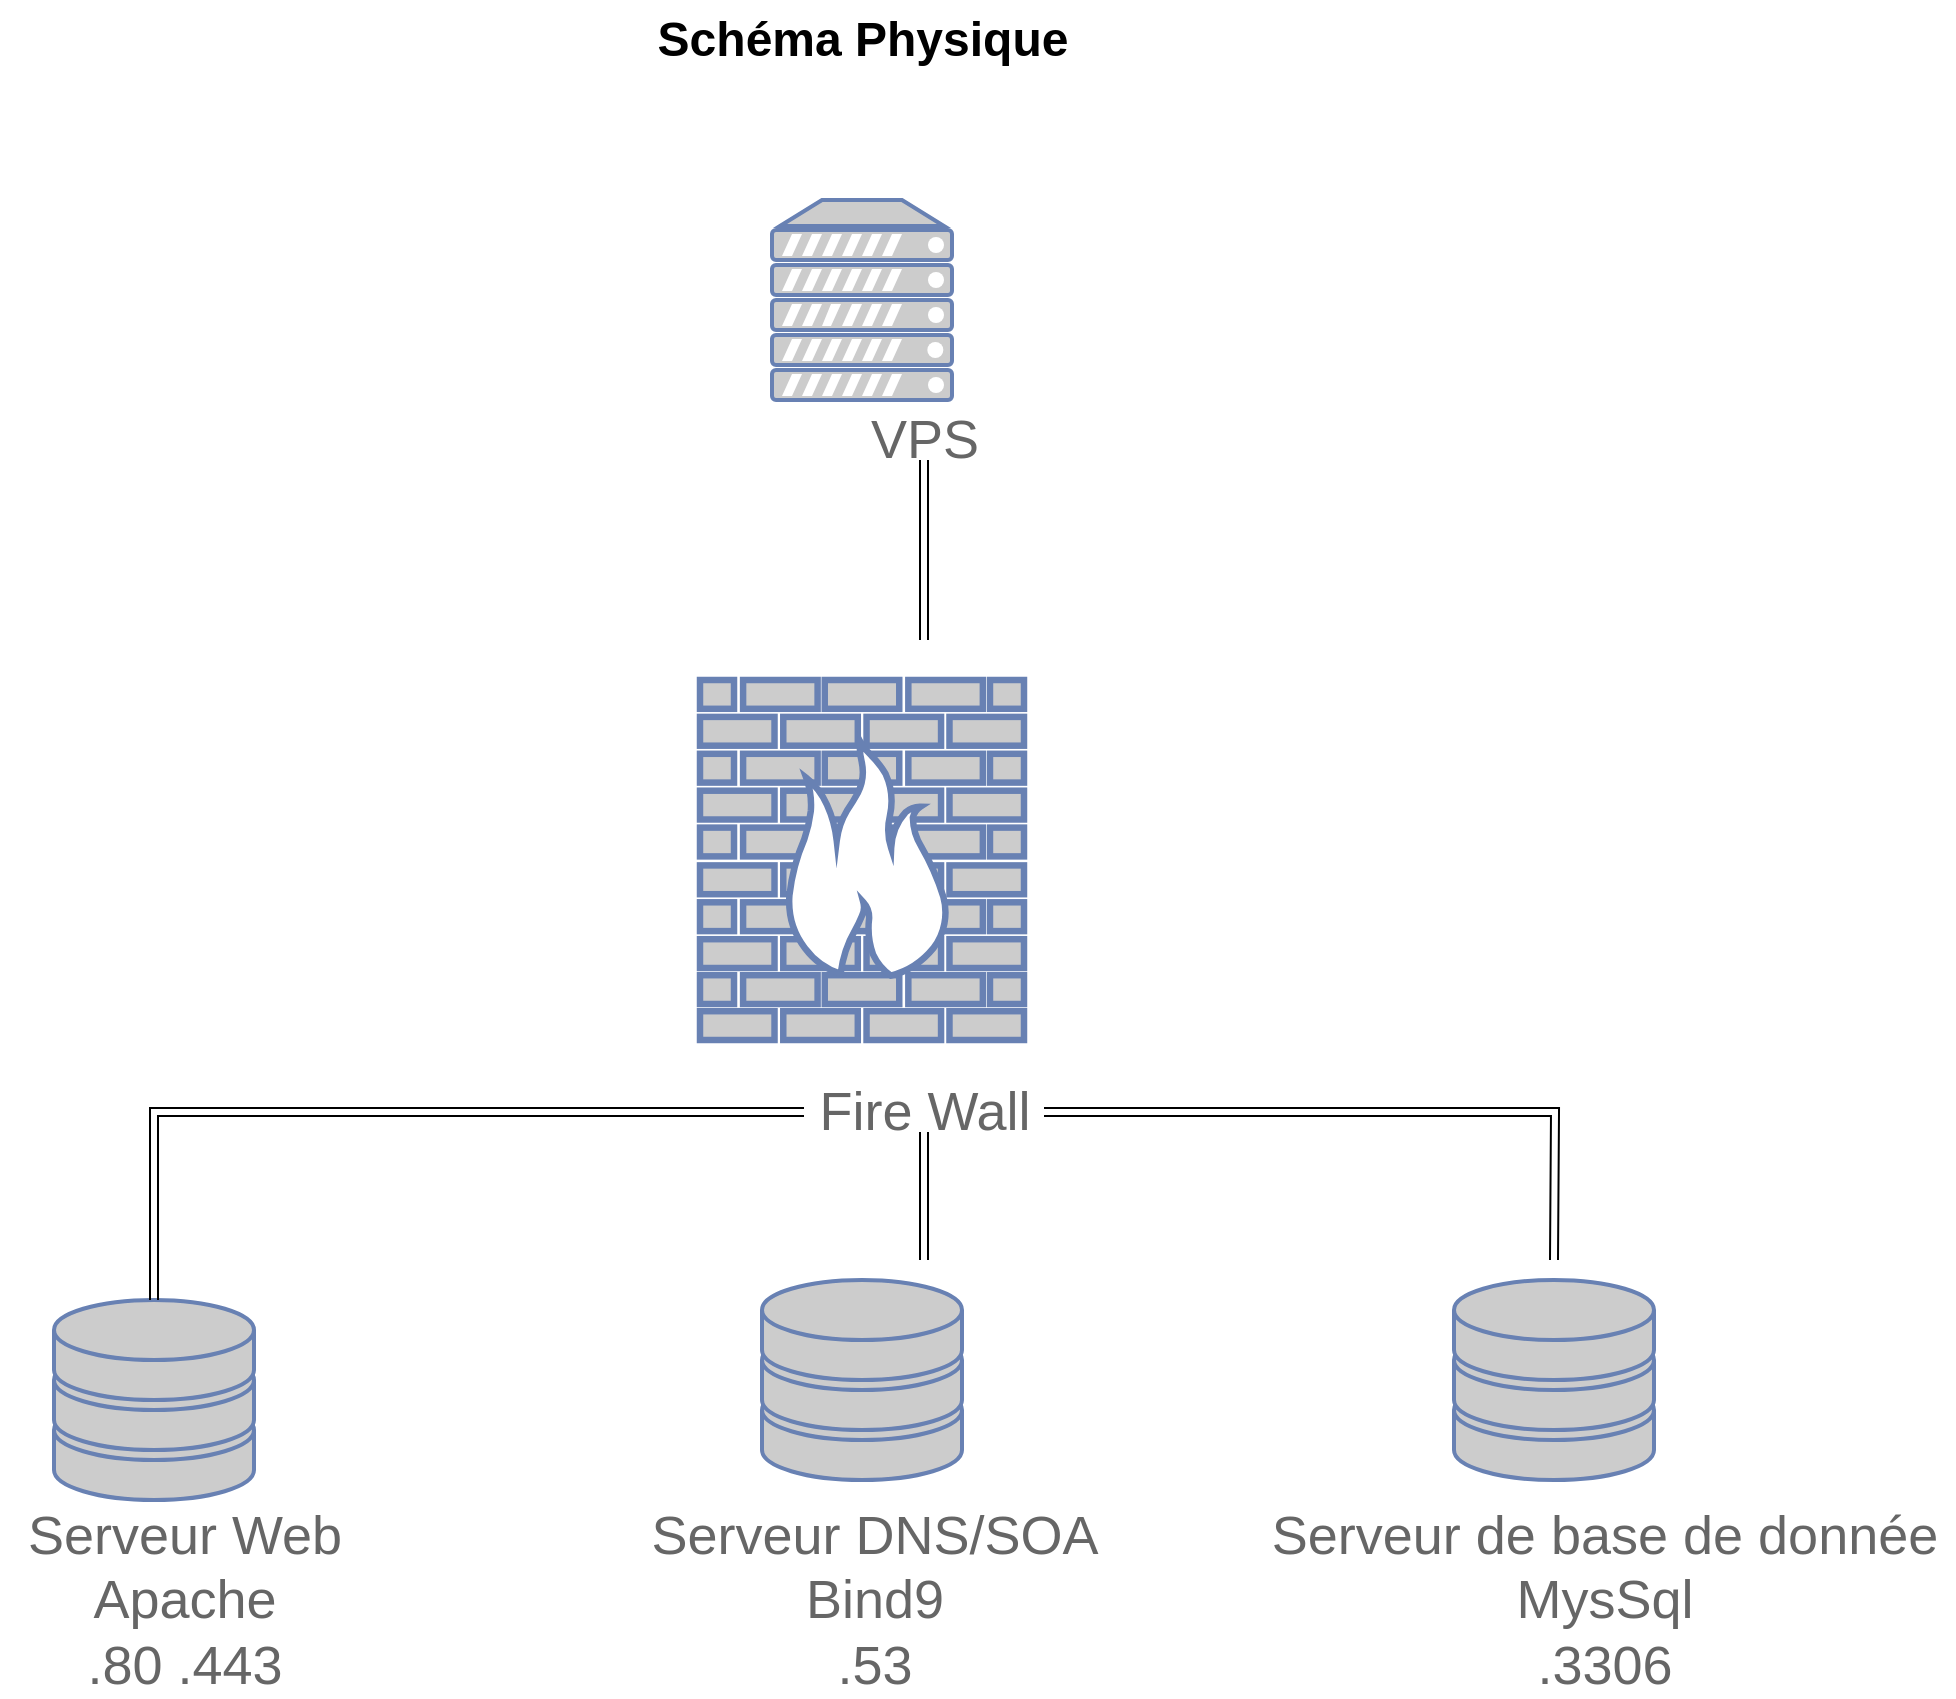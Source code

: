 <mxfile version="12.8.4" type="device"><diagram name="Page-1" id="e3a06f82-3646-2815-327d-82caf3d4e204"><mxGraphModel dx="2352" dy="1528" grid="1" gridSize="10" guides="1" tooltips="1" connect="1" arrows="1" fold="1" page="1" pageScale="1.5" pageWidth="1169" pageHeight="826" background="none" math="0" shadow="0"><root><mxCell id="0" style=";html=1;"/><mxCell id="1" style=";html=1;" parent="0"/><mxCell id="6a7d8f32e03d9370-62" value="Schéma Physique" style="text;strokeColor=none;fillColor=none;html=1;fontSize=24;fontStyle=1;verticalAlign=middle;align=center;" parent="1" vertex="1"><mxGeometry x="423.5" y="130" width="861" height="40" as="geometry"/></mxCell><mxCell id="CLFpHKBw1dhiwHM7FN5G-11" value="" style="fontColor=#0066CC;verticalAlign=top;verticalLabelPosition=bottom;labelPosition=center;align=center;html=1;outlineConnect=0;fillColor=#CCCCCC;strokeColor=#6881B3;gradientColor=none;gradientDirection=north;strokeWidth=2;shape=mxgraph.networks.firewall;" vertex="1" parent="1"><mxGeometry x="773" y="470" width="162" height="180" as="geometry"/></mxCell><mxCell id="CLFpHKBw1dhiwHM7FN5G-13" value="" style="fontColor=#0066CC;verticalAlign=top;verticalLabelPosition=bottom;labelPosition=center;align=center;html=1;outlineConnect=0;fillColor=#CCCCCC;strokeColor=#6881B3;gradientColor=none;gradientDirection=north;strokeWidth=2;shape=mxgraph.networks.storage;" vertex="1" parent="1"><mxGeometry x="450" y="780" width="100" height="100" as="geometry"/></mxCell><mxCell id="CLFpHKBw1dhiwHM7FN5G-14" value="" style="fontColor=#0066CC;verticalAlign=top;verticalLabelPosition=bottom;labelPosition=center;align=center;html=1;outlineConnect=0;fillColor=#CCCCCC;strokeColor=#6881B3;gradientColor=none;gradientDirection=north;strokeWidth=2;shape=mxgraph.networks.storage;" vertex="1" parent="1"><mxGeometry x="1150" y="770" width="100" height="100" as="geometry"/></mxCell><mxCell id="CLFpHKBw1dhiwHM7FN5G-15" value="" style="fontColor=#0066CC;verticalAlign=top;verticalLabelPosition=bottom;labelPosition=center;align=center;html=1;outlineConnect=0;fillColor=#CCCCCC;strokeColor=#6881B3;gradientColor=none;gradientDirection=north;strokeWidth=2;shape=mxgraph.networks.storage;" vertex="1" parent="1"><mxGeometry x="804" y="770" width="100" height="100" as="geometry"/></mxCell><mxCell id="CLFpHKBw1dhiwHM7FN5G-16" value="" style="fontColor=#0066CC;verticalAlign=top;verticalLabelPosition=bottom;labelPosition=center;align=center;html=1;outlineConnect=0;fillColor=#CCCCCC;strokeColor=#6881B3;gradientColor=none;gradientDirection=north;strokeWidth=2;shape=mxgraph.networks.server;" vertex="1" parent="1"><mxGeometry x="809" y="230" width="90" height="100" as="geometry"/></mxCell><mxCell id="CLFpHKBw1dhiwHM7FN5G-24" style="edgeStyle=orthogonalEdgeStyle;rounded=0;orthogonalLoop=1;jettySize=auto;html=1;shape=link;" edge="1" parent="1" source="CLFpHKBw1dhiwHM7FN5G-17" target="CLFpHKBw1dhiwHM7FN5G-13"><mxGeometry relative="1" as="geometry"/></mxCell><mxCell id="CLFpHKBw1dhiwHM7FN5G-25" style="edgeStyle=orthogonalEdgeStyle;rounded=0;orthogonalLoop=1;jettySize=auto;html=1;shape=link;" edge="1" parent="1" source="CLFpHKBw1dhiwHM7FN5G-17"><mxGeometry relative="1" as="geometry"><mxPoint x="885" y="760" as="targetPoint"/></mxGeometry></mxCell><mxCell id="CLFpHKBw1dhiwHM7FN5G-26" style="edgeStyle=orthogonalEdgeStyle;rounded=0;orthogonalLoop=1;jettySize=auto;html=1;shape=link;" edge="1" parent="1" source="CLFpHKBw1dhiwHM7FN5G-17"><mxGeometry relative="1" as="geometry"><mxPoint x="1200" y="760" as="targetPoint"/></mxGeometry></mxCell><mxCell id="CLFpHKBw1dhiwHM7FN5G-17" value="&lt;font style=&quot;font-size: 27px&quot; color=&quot;#666666&quot;&gt;Fire Wall&lt;/font&gt;" style="text;html=1;align=center;verticalAlign=middle;resizable=0;points=[];autosize=1;" vertex="1" parent="1"><mxGeometry x="825" y="676" width="120" height="20" as="geometry"/></mxCell><mxCell id="CLFpHKBw1dhiwHM7FN5G-27" style="edgeStyle=orthogonalEdgeStyle;rounded=0;orthogonalLoop=1;jettySize=auto;html=1;shape=link;" edge="1" parent="1" source="CLFpHKBw1dhiwHM7FN5G-18"><mxGeometry relative="1" as="geometry"><mxPoint x="885" y="450" as="targetPoint"/></mxGeometry></mxCell><mxCell id="CLFpHKBw1dhiwHM7FN5G-18" value="&lt;font style=&quot;font-size: 27px&quot; color=&quot;#666666&quot;&gt;VPS&lt;/font&gt;" style="text;html=1;align=center;verticalAlign=middle;resizable=0;points=[];autosize=1;" vertex="1" parent="1"><mxGeometry x="850" y="340" width="70" height="20" as="geometry"/></mxCell><mxCell id="CLFpHKBw1dhiwHM7FN5G-21" value="&lt;font style=&quot;font-size: 27px&quot; color=&quot;#666666&quot;&gt;Serveur Web&lt;br&gt;Apache&lt;br&gt;.80 .443&lt;br&gt;&lt;/font&gt;" style="text;html=1;align=center;verticalAlign=middle;resizable=0;points=[];autosize=1;" vertex="1" parent="1"><mxGeometry x="430" y="900" width="170" height="60" as="geometry"/></mxCell><mxCell id="CLFpHKBw1dhiwHM7FN5G-22" value="&lt;font style=&quot;font-size: 27px&quot; color=&quot;#666666&quot;&gt;Serveur DNS/SOA&lt;br&gt;Bind9&lt;br&gt;.53&lt;br&gt;&lt;/font&gt;" style="text;html=1;align=center;verticalAlign=middle;resizable=0;points=[];autosize=1;" vertex="1" parent="1"><mxGeometry x="740" y="900" width="240" height="60" as="geometry"/></mxCell><mxCell id="CLFpHKBw1dhiwHM7FN5G-23" value="&lt;font style=&quot;font-size: 27px&quot; color=&quot;#666666&quot;&gt;Serveur de base de donnée&lt;br&gt;MysSql&lt;br&gt;.3306&lt;br&gt;&lt;/font&gt;" style="text;html=1;align=center;verticalAlign=middle;resizable=0;points=[];autosize=1;" vertex="1" parent="1"><mxGeometry x="1050" y="900" width="350" height="60" as="geometry"/></mxCell></root></mxGraphModel></diagram></mxfile>